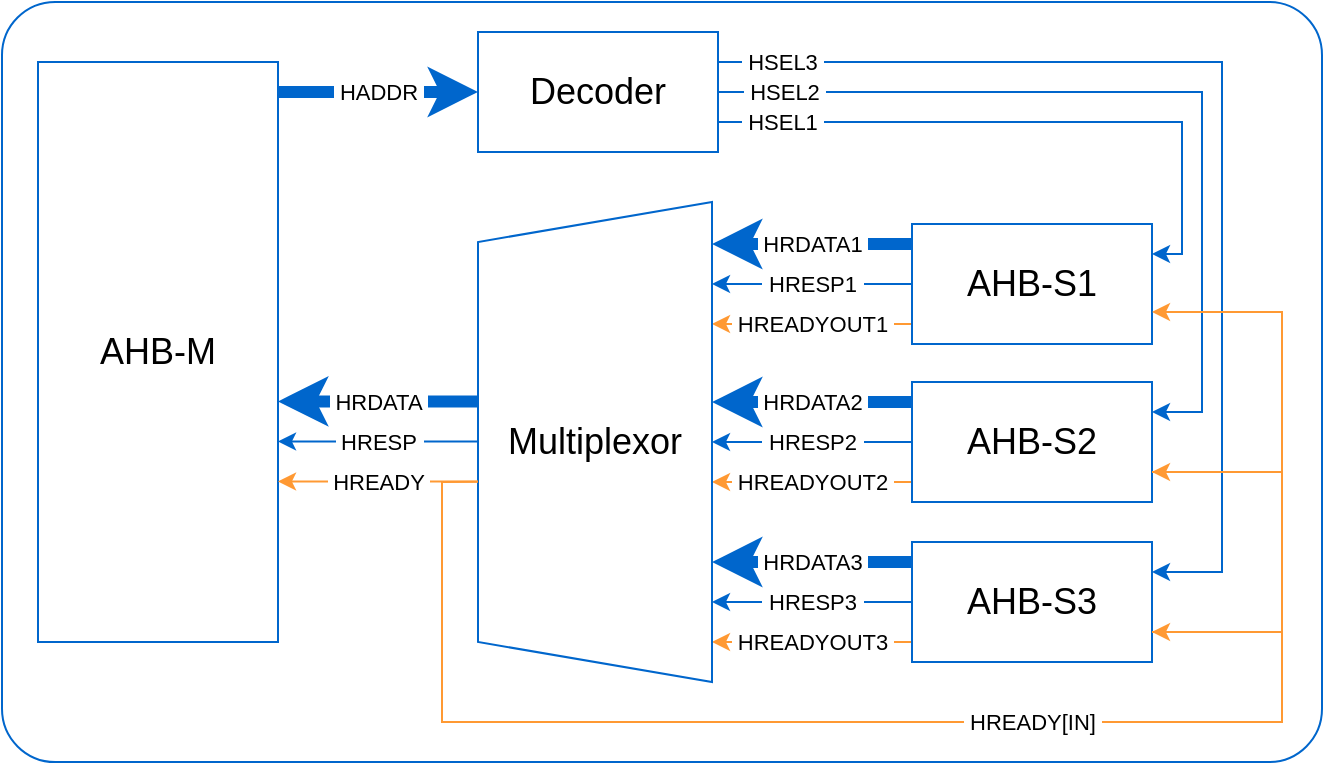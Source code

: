 <mxfile version="23.1.5" type="device">
  <diagram id="Um7idM1XhnPcWQUyJz3g" name="Page-1">
    <mxGraphModel dx="1306" dy="722" grid="1" gridSize="10" guides="1" tooltips="1" connect="1" arrows="1" fold="1" page="1" pageScale="1" pageWidth="850" pageHeight="1100" math="0" shadow="0">
      <root>
        <mxCell id="0" />
        <mxCell id="1" parent="0" />
        <mxCell id="FzFozQ8pbkiuX8usW2jT-35" value="" style="rounded=1;whiteSpace=wrap;html=1;strokeColor=#0066CC;fontSize=18;arcSize=7;" parent="1" vertex="1">
          <mxGeometry x="140" y="240" width="660" height="380" as="geometry" />
        </mxCell>
        <mxCell id="YU5_GZ8aUwFnw-8ss64A-11" value="&lt;font style=&quot;font-size: 18px;&quot;&gt;AHB-M&lt;/font&gt;" style="rounded=0;whiteSpace=wrap;html=1;strokeColor=#0066CC;" parent="1" vertex="1">
          <mxGeometry x="158" y="270" width="120" height="290" as="geometry" />
        </mxCell>
        <mxCell id="YU5_GZ8aUwFnw-8ss64A-44" value="&lt;font style=&quot;font-size: 18px;&quot;&gt;Decoder&lt;/font&gt;" style="rounded=0;whiteSpace=wrap;html=1;strokeColor=#0066CC;" parent="1" vertex="1">
          <mxGeometry x="378" y="255" width="120" height="60" as="geometry" />
        </mxCell>
        <mxCell id="YU5_GZ8aUwFnw-8ss64A-57" value="" style="endArrow=classic;html=1;rounded=0;strokeWidth=6;strokeColor=#0066CC;" parent="1" edge="1">
          <mxGeometry relative="1" as="geometry">
            <mxPoint x="278" y="285" as="sourcePoint" />
            <mxPoint x="378" y="285" as="targetPoint" />
          </mxGeometry>
        </mxCell>
        <mxCell id="YU5_GZ8aUwFnw-8ss64A-58" value="&amp;nbsp;HADDR&amp;nbsp;" style="edgeLabel;resizable=0;html=1;align=center;verticalAlign=middle;strokeColor=#0066CC;" parent="YU5_GZ8aUwFnw-8ss64A-57" connectable="0" vertex="1">
          <mxGeometry relative="1" as="geometry" />
        </mxCell>
        <mxCell id="YU5_GZ8aUwFnw-8ss64A-61" value="" style="endArrow=classic;html=1;rounded=0;strokeWidth=6;strokeColor=#0066CC;" parent="1" edge="1">
          <mxGeometry relative="1" as="geometry">
            <mxPoint x="595" y="520" as="sourcePoint" />
            <mxPoint x="495" y="520" as="targetPoint" />
          </mxGeometry>
        </mxCell>
        <mxCell id="YU5_GZ8aUwFnw-8ss64A-62" value="&amp;nbsp;HRDATA3&amp;nbsp;" style="edgeLabel;resizable=0;html=1;align=center;verticalAlign=middle;strokeColor=#0066CC;" parent="YU5_GZ8aUwFnw-8ss64A-61" connectable="0" vertex="1">
          <mxGeometry relative="1" as="geometry" />
        </mxCell>
        <mxCell id="YU5_GZ8aUwFnw-8ss64A-63" value="" style="endArrow=classic;html=1;rounded=0;strokeColor=#FF9933;" parent="1" edge="1">
          <mxGeometry relative="1" as="geometry">
            <mxPoint x="595" y="560" as="sourcePoint" />
            <mxPoint x="495" y="560" as="targetPoint" />
          </mxGeometry>
        </mxCell>
        <mxCell id="YU5_GZ8aUwFnw-8ss64A-64" value="&amp;nbsp;HREADYOUT3&amp;nbsp;" style="edgeLabel;resizable=0;html=1;align=center;verticalAlign=middle;strokeColor=#0066CC;" parent="YU5_GZ8aUwFnw-8ss64A-63" connectable="0" vertex="1">
          <mxGeometry relative="1" as="geometry" />
        </mxCell>
        <mxCell id="YU5_GZ8aUwFnw-8ss64A-65" value="" style="endArrow=classic;html=1;rounded=0;strokeColor=#0066CC;" parent="1" edge="1">
          <mxGeometry relative="1" as="geometry">
            <mxPoint x="595" y="540" as="sourcePoint" />
            <mxPoint x="495" y="540" as="targetPoint" />
          </mxGeometry>
        </mxCell>
        <mxCell id="YU5_GZ8aUwFnw-8ss64A-66" value="&amp;nbsp;HRESP3&amp;nbsp;" style="edgeLabel;resizable=0;html=1;align=center;verticalAlign=middle;strokeColor=#0066CC;" parent="YU5_GZ8aUwFnw-8ss64A-65" connectable="0" vertex="1">
          <mxGeometry relative="1" as="geometry" />
        </mxCell>
        <mxCell id="YU5_GZ8aUwFnw-8ss64A-81" value="" style="endArrow=classic;html=1;rounded=0;strokeWidth=6;strokeColor=#0066CC;" parent="1" edge="1">
          <mxGeometry relative="1" as="geometry">
            <mxPoint x="595" y="440" as="sourcePoint" />
            <mxPoint x="495" y="440" as="targetPoint" />
          </mxGeometry>
        </mxCell>
        <mxCell id="YU5_GZ8aUwFnw-8ss64A-82" value="&amp;nbsp;HRDATA2&amp;nbsp;" style="edgeLabel;resizable=0;html=1;align=center;verticalAlign=middle;strokeColor=#0066CC;" parent="YU5_GZ8aUwFnw-8ss64A-81" connectable="0" vertex="1">
          <mxGeometry relative="1" as="geometry" />
        </mxCell>
        <mxCell id="YU5_GZ8aUwFnw-8ss64A-83" value="" style="endArrow=classic;html=1;rounded=0;strokeColor=#FF9933;" parent="1" edge="1">
          <mxGeometry relative="1" as="geometry">
            <mxPoint x="595" y="480" as="sourcePoint" />
            <mxPoint x="495" y="480" as="targetPoint" />
          </mxGeometry>
        </mxCell>
        <mxCell id="YU5_GZ8aUwFnw-8ss64A-84" value="&amp;nbsp;HREADYOUT2&amp;nbsp;" style="edgeLabel;resizable=0;html=1;align=center;verticalAlign=middle;strokeColor=#0066CC;" parent="YU5_GZ8aUwFnw-8ss64A-83" connectable="0" vertex="1">
          <mxGeometry relative="1" as="geometry" />
        </mxCell>
        <mxCell id="YU5_GZ8aUwFnw-8ss64A-85" value="" style="endArrow=classic;html=1;rounded=0;strokeColor=#0066CC;" parent="1" edge="1">
          <mxGeometry relative="1" as="geometry">
            <mxPoint x="595" y="460" as="sourcePoint" />
            <mxPoint x="495" y="460" as="targetPoint" />
          </mxGeometry>
        </mxCell>
        <mxCell id="YU5_GZ8aUwFnw-8ss64A-86" value="&amp;nbsp;HRESP2&amp;nbsp;" style="edgeLabel;resizable=0;html=1;align=center;verticalAlign=middle;strokeColor=#0066CC;" parent="YU5_GZ8aUwFnw-8ss64A-85" connectable="0" vertex="1">
          <mxGeometry relative="1" as="geometry" />
        </mxCell>
        <mxCell id="YU5_GZ8aUwFnw-8ss64A-87" value="" style="endArrow=classic;html=1;rounded=0;strokeWidth=6;strokeColor=#0066CC;" parent="1" edge="1">
          <mxGeometry relative="1" as="geometry">
            <mxPoint x="595" y="361" as="sourcePoint" />
            <mxPoint x="495" y="361" as="targetPoint" />
          </mxGeometry>
        </mxCell>
        <mxCell id="YU5_GZ8aUwFnw-8ss64A-88" value="&amp;nbsp;HRDATA1&amp;nbsp;" style="edgeLabel;resizable=0;html=1;align=center;verticalAlign=middle;strokeColor=#0066CC;" parent="YU5_GZ8aUwFnw-8ss64A-87" connectable="0" vertex="1">
          <mxGeometry relative="1" as="geometry" />
        </mxCell>
        <mxCell id="YU5_GZ8aUwFnw-8ss64A-89" value="" style="endArrow=classic;html=1;rounded=0;strokeColor=#FF9933;" parent="1" edge="1">
          <mxGeometry relative="1" as="geometry">
            <mxPoint x="595" y="401" as="sourcePoint" />
            <mxPoint x="495" y="401" as="targetPoint" />
          </mxGeometry>
        </mxCell>
        <mxCell id="YU5_GZ8aUwFnw-8ss64A-90" value="&amp;nbsp;HREADYOUT1&amp;nbsp;" style="edgeLabel;resizable=0;html=1;align=center;verticalAlign=middle;strokeColor=#0066CC;" parent="YU5_GZ8aUwFnw-8ss64A-89" connectable="0" vertex="1">
          <mxGeometry relative="1" as="geometry" />
        </mxCell>
        <mxCell id="YU5_GZ8aUwFnw-8ss64A-91" value="" style="endArrow=classic;html=1;rounded=0;strokeColor=#0066CC;" parent="1" edge="1">
          <mxGeometry relative="1" as="geometry">
            <mxPoint x="595" y="381" as="sourcePoint" />
            <mxPoint x="495" y="381" as="targetPoint" />
          </mxGeometry>
        </mxCell>
        <mxCell id="YU5_GZ8aUwFnw-8ss64A-92" value="&amp;nbsp;HRESP1&amp;nbsp;" style="edgeLabel;resizable=0;html=1;align=center;verticalAlign=middle;strokeColor=#0066CC;" parent="YU5_GZ8aUwFnw-8ss64A-91" connectable="0" vertex="1">
          <mxGeometry relative="1" as="geometry" />
        </mxCell>
        <mxCell id="YU5_GZ8aUwFnw-8ss64A-93" value="&lt;font style=&quot;font-size: 18px;&quot;&gt;Multiplexor&lt;/font&gt;" style="shape=trapezoid;perimeter=trapezoidPerimeter;whiteSpace=wrap;html=1;fixedSize=1;direction=south;strokeColor=#0066CC;flipV=0;flipH=1;" parent="1" vertex="1">
          <mxGeometry x="378" y="340" width="117" height="240" as="geometry" />
        </mxCell>
        <mxCell id="YU5_GZ8aUwFnw-8ss64A-94" value="" style="endArrow=classic;html=1;rounded=0;strokeWidth=6;strokeColor=#0066CC;" parent="1" edge="1">
          <mxGeometry relative="1" as="geometry">
            <mxPoint x="378" y="439.72" as="sourcePoint" />
            <mxPoint x="278" y="439.72" as="targetPoint" />
          </mxGeometry>
        </mxCell>
        <mxCell id="YU5_GZ8aUwFnw-8ss64A-95" value="&amp;nbsp;HRDATA&amp;nbsp;" style="edgeLabel;resizable=0;html=1;align=center;verticalAlign=middle;strokeColor=#0066CC;" parent="YU5_GZ8aUwFnw-8ss64A-94" connectable="0" vertex="1">
          <mxGeometry relative="1" as="geometry" />
        </mxCell>
        <mxCell id="YU5_GZ8aUwFnw-8ss64A-96" value="" style="endArrow=classic;html=1;rounded=0;strokeColor=#FF9933;" parent="1" edge="1">
          <mxGeometry relative="1" as="geometry">
            <mxPoint x="378" y="479.72" as="sourcePoint" />
            <mxPoint x="278" y="479.72" as="targetPoint" />
          </mxGeometry>
        </mxCell>
        <mxCell id="YU5_GZ8aUwFnw-8ss64A-97" value="&amp;nbsp;HREADY&amp;nbsp;" style="edgeLabel;resizable=0;html=1;align=center;verticalAlign=middle;strokeColor=#0066CC;" parent="YU5_GZ8aUwFnw-8ss64A-96" connectable="0" vertex="1">
          <mxGeometry relative="1" as="geometry" />
        </mxCell>
        <mxCell id="YU5_GZ8aUwFnw-8ss64A-98" value="" style="endArrow=classic;html=1;rounded=0;strokeColor=#0066CC;" parent="1" edge="1">
          <mxGeometry relative="1" as="geometry">
            <mxPoint x="378" y="459.72" as="sourcePoint" />
            <mxPoint x="278" y="459.72" as="targetPoint" />
          </mxGeometry>
        </mxCell>
        <mxCell id="YU5_GZ8aUwFnw-8ss64A-99" value="&amp;nbsp;HRESP&amp;nbsp;" style="edgeLabel;resizable=0;html=1;align=center;verticalAlign=middle;strokeColor=#0066CC;" parent="YU5_GZ8aUwFnw-8ss64A-98" connectable="0" vertex="1">
          <mxGeometry relative="1" as="geometry" />
        </mxCell>
        <mxCell id="WsB5bdyrdPKNCUsm9ze--1" value="&lt;font style=&quot;font-size: 18px;&quot;&gt;AHB-S1&lt;/font&gt;" style="rounded=0;whiteSpace=wrap;html=1;strokeColor=#0066CC;" vertex="1" parent="1">
          <mxGeometry x="595" y="351" width="120" height="60" as="geometry" />
        </mxCell>
        <mxCell id="WsB5bdyrdPKNCUsm9ze--2" value="&lt;font style=&quot;font-size: 18px;&quot;&gt;AHB-S2&lt;/font&gt;" style="rounded=0;whiteSpace=wrap;html=1;strokeColor=#0066CC;" vertex="1" parent="1">
          <mxGeometry x="595" y="430" width="120" height="60" as="geometry" />
        </mxCell>
        <mxCell id="WsB5bdyrdPKNCUsm9ze--3" value="&lt;font style=&quot;font-size: 18px;&quot;&gt;AHB-S3&lt;/font&gt;" style="rounded=0;whiteSpace=wrap;html=1;strokeColor=#0066CC;" vertex="1" parent="1">
          <mxGeometry x="595" y="510" width="120" height="60" as="geometry" />
        </mxCell>
        <mxCell id="WsB5bdyrdPKNCUsm9ze--4" value="" style="endArrow=classic;html=1;rounded=0;entryX=1;entryY=0.25;entryDx=0;entryDy=0;exitX=1;exitY=0.75;exitDx=0;exitDy=0;strokeColor=#0066cc;" edge="1" parent="1" source="YU5_GZ8aUwFnw-8ss64A-44" target="WsB5bdyrdPKNCUsm9ze--1">
          <mxGeometry width="50" height="50" relative="1" as="geometry">
            <mxPoint x="580" y="420" as="sourcePoint" />
            <mxPoint x="630" y="370" as="targetPoint" />
            <Array as="points">
              <mxPoint x="730" y="300" />
              <mxPoint x="730" y="366" />
            </Array>
          </mxGeometry>
        </mxCell>
        <mxCell id="WsB5bdyrdPKNCUsm9ze--5" value="&amp;nbsp;HSEL1&amp;nbsp;" style="edgeLabel;html=1;align=center;verticalAlign=middle;resizable=0;points=[];" vertex="1" connectable="0" parent="WsB5bdyrdPKNCUsm9ze--4">
          <mxGeometry x="-0.145" relative="1" as="geometry">
            <mxPoint x="-102" as="offset" />
          </mxGeometry>
        </mxCell>
        <mxCell id="WsB5bdyrdPKNCUsm9ze--6" value="" style="endArrow=classic;html=1;rounded=0;entryX=1;entryY=0.25;entryDx=0;entryDy=0;exitX=1;exitY=0.75;exitDx=0;exitDy=0;strokeColor=#0066cc;" edge="1" parent="1" target="WsB5bdyrdPKNCUsm9ze--2">
          <mxGeometry width="50" height="50" relative="1" as="geometry">
            <mxPoint x="498" y="285" as="sourcePoint" />
            <mxPoint x="715" y="351" as="targetPoint" />
            <Array as="points">
              <mxPoint x="740" y="285" />
              <mxPoint x="740" y="445" />
            </Array>
          </mxGeometry>
        </mxCell>
        <mxCell id="WsB5bdyrdPKNCUsm9ze--7" value="&amp;nbsp;HSEL2&amp;nbsp;" style="edgeLabel;html=1;align=center;verticalAlign=middle;resizable=0;points=[];" vertex="1" connectable="0" parent="WsB5bdyrdPKNCUsm9ze--6">
          <mxGeometry x="-0.145" relative="1" as="geometry">
            <mxPoint x="-150" as="offset" />
          </mxGeometry>
        </mxCell>
        <mxCell id="WsB5bdyrdPKNCUsm9ze--8" value="" style="endArrow=classic;html=1;rounded=0;entryX=1;entryY=0.25;entryDx=0;entryDy=0;exitX=1;exitY=0.75;exitDx=0;exitDy=0;strokeColor=#0066cc;" edge="1" parent="1" target="WsB5bdyrdPKNCUsm9ze--3">
          <mxGeometry width="50" height="50" relative="1" as="geometry">
            <mxPoint x="498" y="270" as="sourcePoint" />
            <mxPoint x="715" y="430" as="targetPoint" />
            <Array as="points">
              <mxPoint x="750" y="270" />
              <mxPoint x="750" y="525" />
            </Array>
          </mxGeometry>
        </mxCell>
        <mxCell id="WsB5bdyrdPKNCUsm9ze--9" value="&amp;nbsp;HSEL3&amp;nbsp;" style="edgeLabel;html=1;align=center;verticalAlign=middle;resizable=0;points=[];" vertex="1" connectable="0" parent="WsB5bdyrdPKNCUsm9ze--8">
          <mxGeometry x="-0.145" relative="1" as="geometry">
            <mxPoint x="-200" as="offset" />
          </mxGeometry>
        </mxCell>
        <mxCell id="WsB5bdyrdPKNCUsm9ze--10" value="" style="endArrow=classic;html=1;rounded=0;entryX=1;entryY=0.75;entryDx=0;entryDy=0;strokeColor=#FF9933;exitX=0.583;exitY=-0.001;exitDx=0;exitDy=0;exitPerimeter=0;" edge="1" parent="1" source="YU5_GZ8aUwFnw-8ss64A-93" target="WsB5bdyrdPKNCUsm9ze--3">
          <mxGeometry width="50" height="50" relative="1" as="geometry">
            <mxPoint x="380" y="480" as="sourcePoint" />
            <mxPoint x="620" y="360" as="targetPoint" />
            <Array as="points">
              <mxPoint x="360" y="480" />
              <mxPoint x="360" y="600" />
              <mxPoint x="780" y="600" />
              <mxPoint x="780" y="555" />
            </Array>
          </mxGeometry>
        </mxCell>
        <mxCell id="WsB5bdyrdPKNCUsm9ze--13" value="&amp;nbsp;HREADY[IN]&amp;nbsp;" style="edgeLabel;html=1;align=center;verticalAlign=middle;resizable=0;points=[];" vertex="1" connectable="0" parent="WsB5bdyrdPKNCUsm9ze--10">
          <mxGeometry x="0.066" relative="1" as="geometry">
            <mxPoint x="77" as="offset" />
          </mxGeometry>
        </mxCell>
        <mxCell id="WsB5bdyrdPKNCUsm9ze--11" value="" style="endArrow=classic;html=1;rounded=0;exitX=1;exitY=0.75;exitDx=0;exitDy=0;entryX=1;entryY=0.75;entryDx=0;entryDy=0;strokeColor=#FF9933;" edge="1" parent="1" source="WsB5bdyrdPKNCUsm9ze--3" target="WsB5bdyrdPKNCUsm9ze--2">
          <mxGeometry width="50" height="50" relative="1" as="geometry">
            <mxPoint x="780" y="550" as="sourcePoint" />
            <mxPoint x="630" y="470" as="targetPoint" />
            <Array as="points">
              <mxPoint x="780" y="555" />
              <mxPoint x="780" y="475" />
            </Array>
          </mxGeometry>
        </mxCell>
        <mxCell id="WsB5bdyrdPKNCUsm9ze--12" value="" style="endArrow=classic;html=1;rounded=0;exitX=1;exitY=0.75;exitDx=0;exitDy=0;entryX=1;entryY=0.75;entryDx=0;entryDy=0;strokeColor=#FF9933;" edge="1" parent="1">
          <mxGeometry width="50" height="50" relative="1" as="geometry">
            <mxPoint x="715" y="475" as="sourcePoint" />
            <mxPoint x="715" y="395" as="targetPoint" />
            <Array as="points">
              <mxPoint x="780" y="475" />
              <mxPoint x="780" y="395" />
            </Array>
          </mxGeometry>
        </mxCell>
      </root>
    </mxGraphModel>
  </diagram>
</mxfile>
